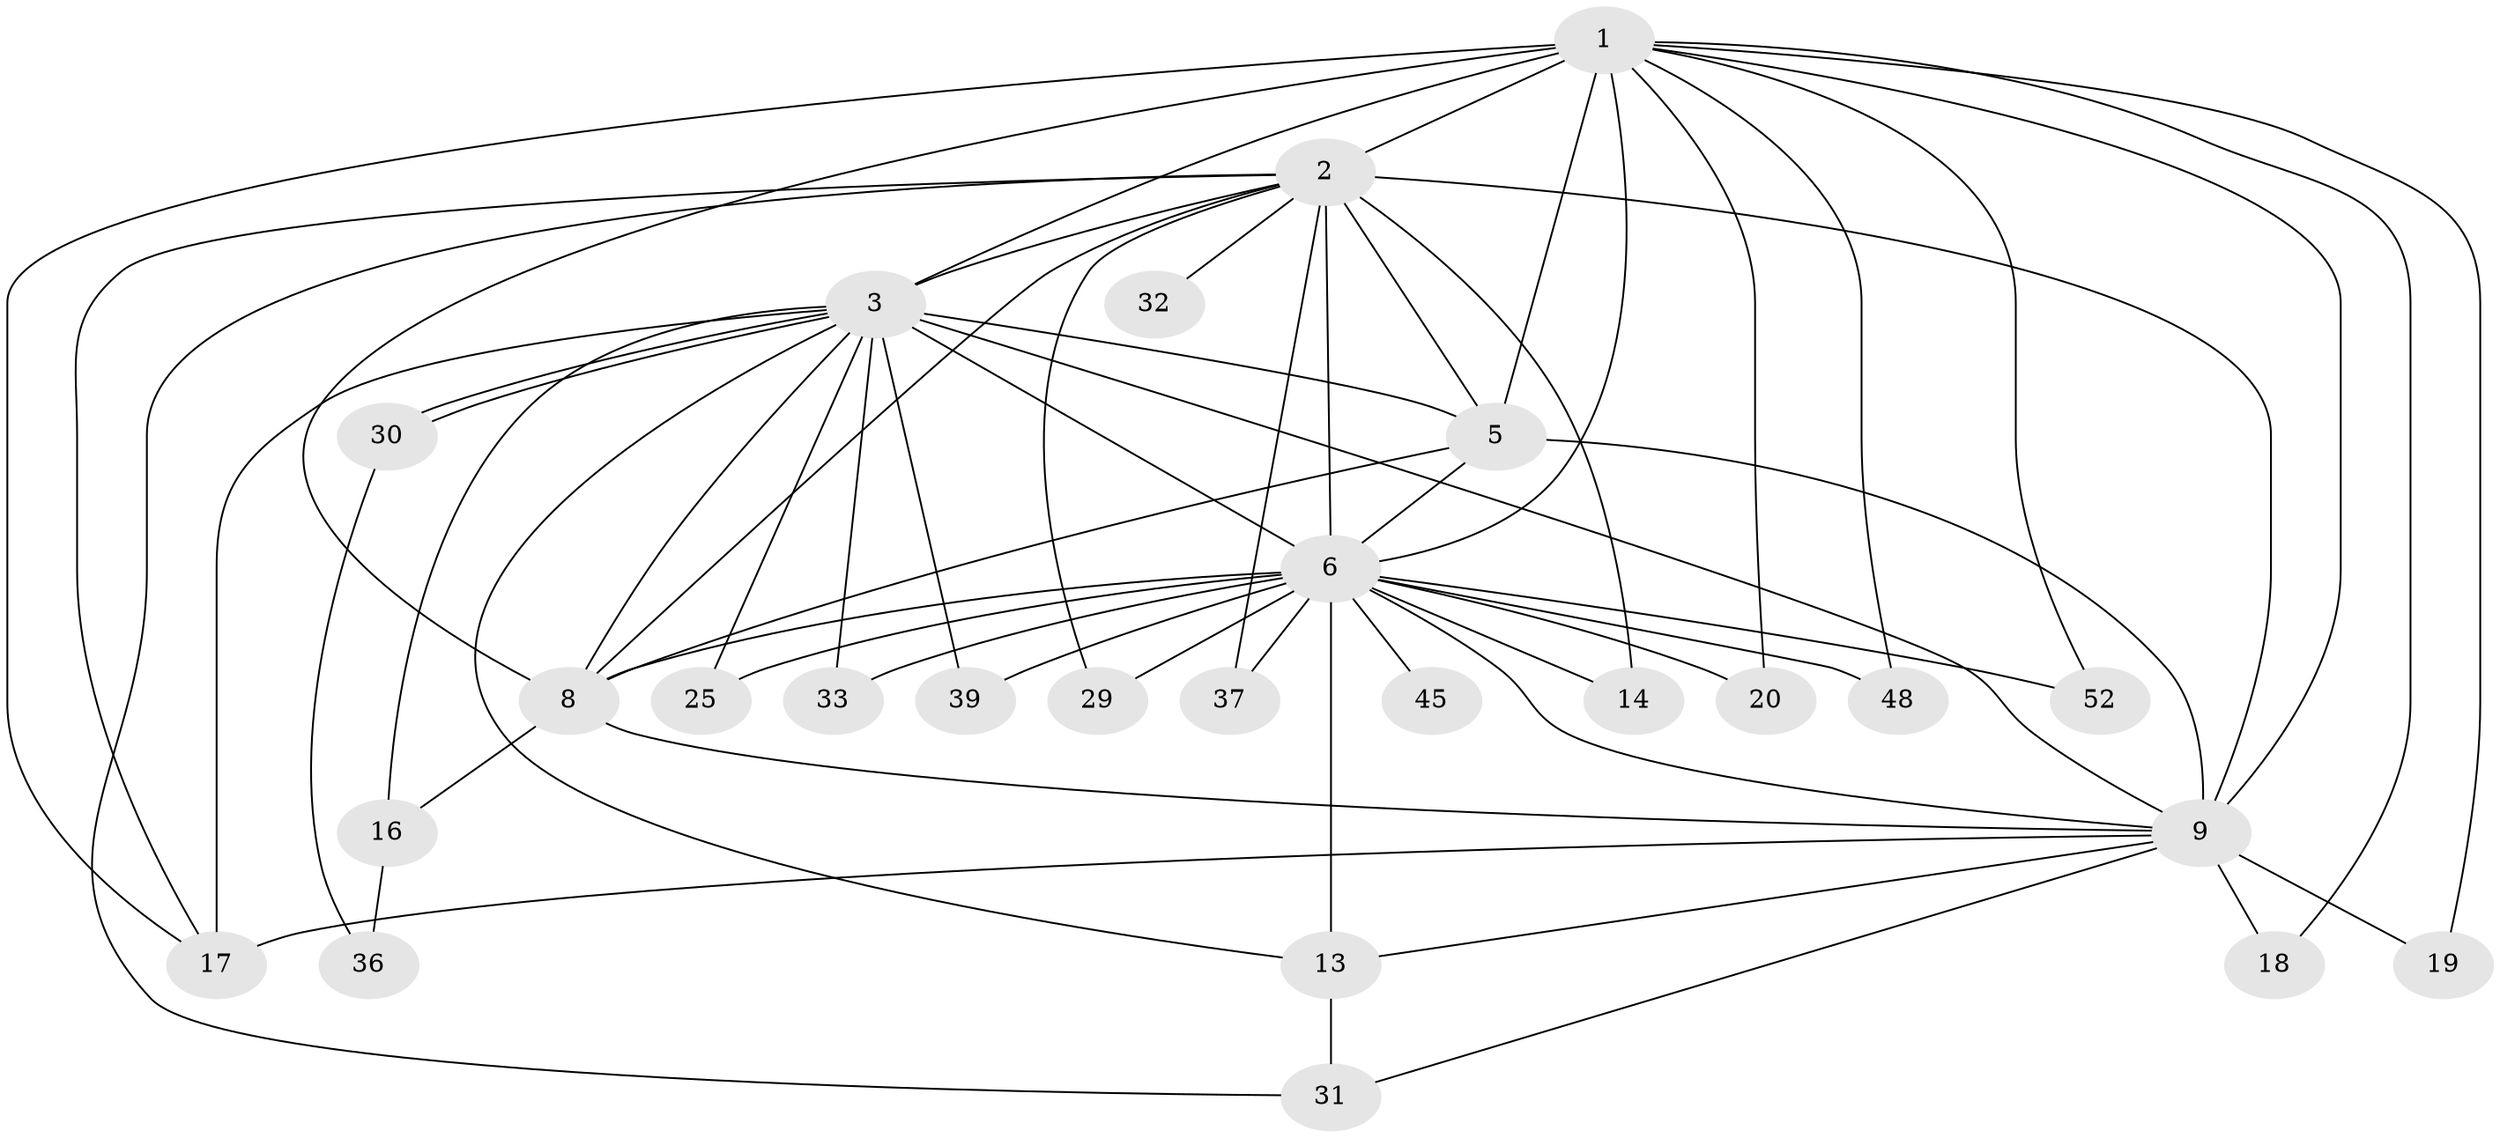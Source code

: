 // original degree distribution, {21: 0.038461538461538464, 12: 0.038461538461538464, 19: 0.019230769230769232, 15: 0.057692307692307696, 10: 0.019230769230769232, 16: 0.019230769230769232, 4: 0.038461538461538464, 2: 0.5769230769230769, 5: 0.038461538461538464, 3: 0.15384615384615385}
// Generated by graph-tools (version 1.1) at 2025/14/03/09/25 04:14:12]
// undirected, 26 vertices, 61 edges
graph export_dot {
graph [start="1"]
  node [color=gray90,style=filled];
  1 [super="+11+26"];
  2 [super="+43+4"];
  3;
  5 [super="+40+41"];
  6 [super="+7"];
  8;
  9 [super="+34+27"];
  13 [super="+44+21+35"];
  14;
  16;
  17 [super="+28"];
  18;
  19;
  20;
  25;
  29;
  30;
  31;
  32;
  33;
  36;
  37;
  39;
  45;
  48;
  52;
  1 -- 2 [weight=4];
  1 -- 3 [weight=2];
  1 -- 5;
  1 -- 6 [weight=5];
  1 -- 8;
  1 -- 9 [weight=2];
  1 -- 17;
  1 -- 18;
  1 -- 19;
  1 -- 20;
  1 -- 48;
  1 -- 52;
  2 -- 3 [weight=3];
  2 -- 5 [weight=3];
  2 -- 6 [weight=7];
  2 -- 8 [weight=2];
  2 -- 9 [weight=4];
  2 -- 14;
  2 -- 32 [weight=2];
  2 -- 37;
  2 -- 17;
  2 -- 29;
  2 -- 31;
  3 -- 5;
  3 -- 6 [weight=3];
  3 -- 8;
  3 -- 9;
  3 -- 13 [weight=2];
  3 -- 16;
  3 -- 17 [weight=2];
  3 -- 25;
  3 -- 30;
  3 -- 30;
  3 -- 33;
  3 -- 39;
  5 -- 6 [weight=5];
  5 -- 8;
  5 -- 9;
  6 -- 8 [weight=3];
  6 -- 9 [weight=3];
  6 -- 13 [weight=2];
  6 -- 37;
  6 -- 48;
  6 -- 14;
  6 -- 20;
  6 -- 25;
  6 -- 29;
  6 -- 33;
  6 -- 39;
  6 -- 45 [weight=2];
  6 -- 52;
  8 -- 9;
  8 -- 16;
  9 -- 18;
  9 -- 19;
  9 -- 13;
  9 -- 17;
  9 -- 31;
  13 -- 31;
  16 -- 36;
  30 -- 36;
}
